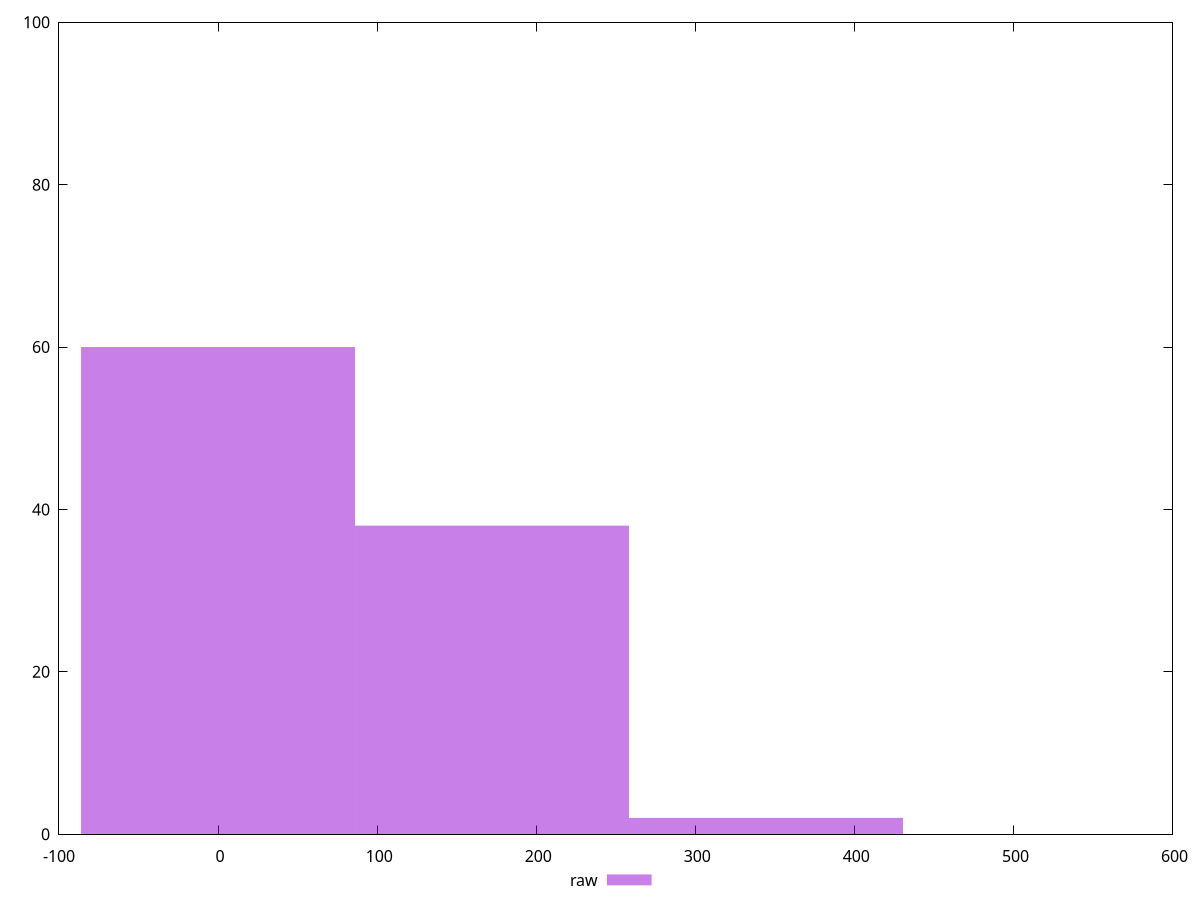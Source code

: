 reset
set terminal svg size 640, 490 enhanced background rgb 'white'
set output "reprap/uses-http2/samples/pages+cached+noadtech/raw/histogram.svg"

$raw <<EOF
172.22826004627706 38
0 60
344.4565200925541 2
EOF

set key outside below
set boxwidth 172.22826004627706
set yrange [0:100]
set style fill transparent solid 0.5 noborder

plot \
  $raw title "raw" with boxes, \


reset